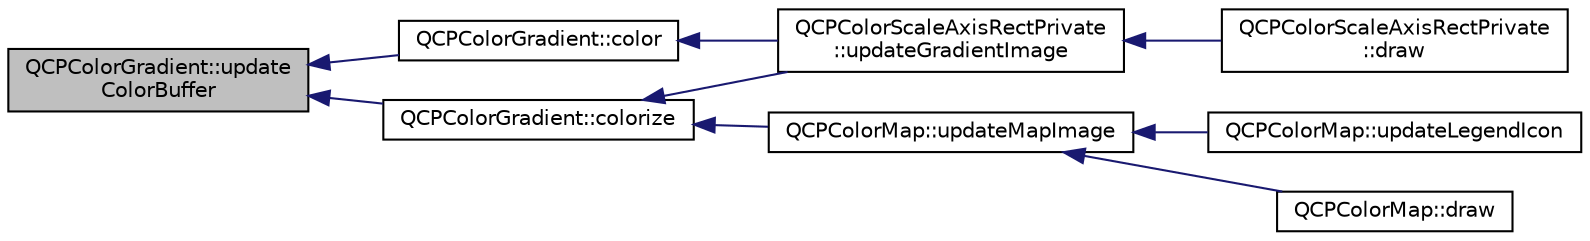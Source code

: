 digraph "QCPColorGradient::updateColorBuffer"
{
  edge [fontname="Helvetica",fontsize="10",labelfontname="Helvetica",labelfontsize="10"];
  node [fontname="Helvetica",fontsize="10",shape=record];
  rankdir="LR";
  Node68 [label="QCPColorGradient::update\lColorBuffer",height=0.2,width=0.4,color="black", fillcolor="grey75", style="filled", fontcolor="black"];
  Node68 -> Node69 [dir="back",color="midnightblue",fontsize="10",style="solid",fontname="Helvetica"];
  Node69 [label="QCPColorGradient::colorize",height=0.2,width=0.4,color="black", fillcolor="white", style="filled",URL="$class_q_c_p_color_gradient.html#aaf423ceb943e177b0ed2c48c811d83dc"];
  Node69 -> Node70 [dir="back",color="midnightblue",fontsize="10",style="solid",fontname="Helvetica"];
  Node70 [label="QCPColorScaleAxisRectPrivate\l::updateGradientImage",height=0.2,width=0.4,color="black", fillcolor="white", style="filled",URL="$class_q_c_p_color_scale_axis_rect_private.html#a73754cab312aeaddea1bfcc67cc079ac"];
  Node70 -> Node71 [dir="back",color="midnightblue",fontsize="10",style="solid",fontname="Helvetica"];
  Node71 [label="QCPColorScaleAxisRectPrivate\l::draw",height=0.2,width=0.4,color="black", fillcolor="white", style="filled",URL="$class_q_c_p_color_scale_axis_rect_private.html#adb67bfe9057a9dd9a85f548c274e6d98"];
  Node69 -> Node72 [dir="back",color="midnightblue",fontsize="10",style="solid",fontname="Helvetica"];
  Node72 [label="QCPColorMap::updateMapImage",height=0.2,width=0.4,color="black", fillcolor="white", style="filled",URL="$class_q_c_p_color_map.html#a5efcea591bb5486d968af520a4d43c3a"];
  Node72 -> Node73 [dir="back",color="midnightblue",fontsize="10",style="solid",fontname="Helvetica"];
  Node73 [label="QCPColorMap::updateLegendIcon",height=0.2,width=0.4,color="black", fillcolor="white", style="filled",URL="$class_q_c_p_color_map.html#a5d8158b62d55fcfeaabcb68ce0083e87"];
  Node72 -> Node74 [dir="back",color="midnightblue",fontsize="10",style="solid",fontname="Helvetica"];
  Node74 [label="QCPColorMap::draw",height=0.2,width=0.4,color="black", fillcolor="white", style="filled",URL="$class_q_c_p_color_map.html#a3b0f45a3177be9522d5e9b8cd8ae122d"];
  Node68 -> Node75 [dir="back",color="midnightblue",fontsize="10",style="solid",fontname="Helvetica"];
  Node75 [label="QCPColorGradient::color",height=0.2,width=0.4,color="black", fillcolor="white", style="filled",URL="$class_q_c_p_color_gradient.html#a0599545c859268b025d2060dea741cea"];
  Node75 -> Node70 [dir="back",color="midnightblue",fontsize="10",style="solid",fontname="Helvetica"];
}
